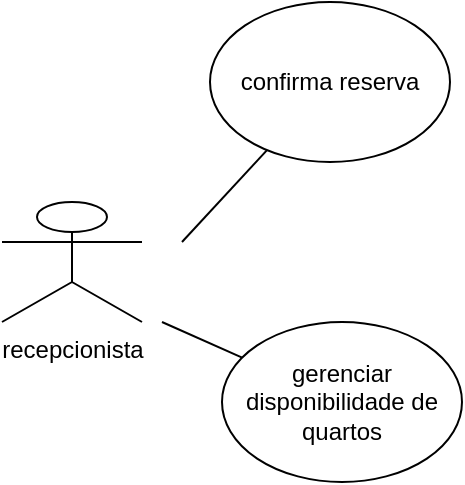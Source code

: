 <mxfile version="26.1.0" pages="7">
  <diagram name="Página-1" id="zCuswcaeGJQmjMraJhk2">
    <mxGraphModel dx="1434" dy="772" grid="1" gridSize="10" guides="1" tooltips="1" connect="1" arrows="1" fold="1" page="1" pageScale="1" pageWidth="827" pageHeight="1169" math="0" shadow="0">
      <root>
        <mxCell id="0" />
        <mxCell id="1" parent="0" />
        <mxCell id="DjO_n_5iFx8f9AAbJc-3-18" value="recepcionista" style="shape=umlActor;verticalLabelPosition=bottom;verticalAlign=top;html=1;outlineConnect=0;" parent="1" vertex="1">
          <mxGeometry x="190" y="210" width="70" height="60" as="geometry" />
        </mxCell>
        <mxCell id="DjO_n_5iFx8f9AAbJc-3-21" value="" style="endArrow=none;html=1;rounded=0;" parent="1" target="DjO_n_5iFx8f9AAbJc-3-22" edge="1">
          <mxGeometry width="50" height="50" relative="1" as="geometry">
            <mxPoint x="280" y="230" as="sourcePoint" />
            <mxPoint x="340" y="160" as="targetPoint" />
          </mxGeometry>
        </mxCell>
        <mxCell id="DjO_n_5iFx8f9AAbJc-3-22" value="confirma reserva" style="ellipse;whiteSpace=wrap;html=1;" parent="1" vertex="1">
          <mxGeometry x="294" y="110" width="120" height="80" as="geometry" />
        </mxCell>
        <mxCell id="DjO_n_5iFx8f9AAbJc-3-24" value="" style="endArrow=none;html=1;rounded=0;" parent="1" target="DjO_n_5iFx8f9AAbJc-3-25" edge="1">
          <mxGeometry width="50" height="50" relative="1" as="geometry">
            <mxPoint x="270" y="270" as="sourcePoint" />
            <mxPoint x="340" y="290" as="targetPoint" />
          </mxGeometry>
        </mxCell>
        <mxCell id="DjO_n_5iFx8f9AAbJc-3-25" value="gerenciar disponibilidade de quartos" style="ellipse;whiteSpace=wrap;html=1;" parent="1" vertex="1">
          <mxGeometry x="300" y="270" width="120" height="80" as="geometry" />
        </mxCell>
      </root>
    </mxGraphModel>
  </diagram>
  <diagram id="Ge2m0im9wP8cIlqUEZHl" name="Página-2">
    <mxGraphModel dx="1055" dy="772" grid="1" gridSize="10" guides="1" tooltips="1" connect="1" arrows="1" fold="1" page="1" pageScale="1" pageWidth="827" pageHeight="1169" math="0" shadow="0">
      <root>
        <mxCell id="0" />
        <mxCell id="1" parent="0" />
        <mxCell id="xvXG7NXDaECGWljPArB2-1" value="cliente" style="shape=umlActor;verticalLabelPosition=bottom;verticalAlign=top;html=1;outlineConnect=0;" vertex="1" parent="1">
          <mxGeometry x="150" y="230" width="50" height="90" as="geometry" />
        </mxCell>
        <mxCell id="xvXG7NXDaECGWljPArB2-5" value="" style="endArrow=none;html=1;rounded=0;" edge="1" parent="1" source="xvXG7NXDaECGWljPArB2-1" target="xvXG7NXDaECGWljPArB2-6">
          <mxGeometry width="50" height="50" relative="1" as="geometry">
            <mxPoint x="250" y="270" as="sourcePoint" />
            <mxPoint x="380" y="200" as="targetPoint" />
            <Array as="points">
              <mxPoint x="350" y="200" />
              <mxPoint x="370" y="200" />
            </Array>
          </mxGeometry>
        </mxCell>
        <mxCell id="xvXG7NXDaECGWljPArB2-6" value="cancelar reserva" style="ellipse;whiteSpace=wrap;html=1;" vertex="1" parent="1">
          <mxGeometry x="340" y="170" width="120" height="80" as="geometry" />
        </mxCell>
        <mxCell id="xvXG7NXDaECGWljPArB2-7" value="" style="endArrow=none;html=1;rounded=0;" edge="1" parent="1" target="xvXG7NXDaECGWljPArB2-8">
          <mxGeometry width="50" height="50" relative="1" as="geometry">
            <mxPoint x="210" y="310" as="sourcePoint" />
            <mxPoint x="340" y="330" as="targetPoint" />
          </mxGeometry>
        </mxCell>
        <mxCell id="xvXG7NXDaECGWljPArB2-8" value="fazer reserva" style="ellipse;whiteSpace=wrap;html=1;" vertex="1" parent="1">
          <mxGeometry x="340" y="310" width="120" height="80" as="geometry" />
        </mxCell>
      </root>
    </mxGraphModel>
  </diagram>
  <diagram id="KKnsp8sjkk53pYSRfaIY" name="Página-3">
    <mxGraphModel dx="1055" dy="772" grid="1" gridSize="10" guides="1" tooltips="1" connect="1" arrows="1" fold="1" page="1" pageScale="1" pageWidth="827" pageHeight="1169" math="0" shadow="0">
      <root>
        <mxCell id="0" />
        <mxCell id="1" parent="0" />
        <mxCell id="1uLgwUFtVePHb0bL4Pvj-1" value="cliente" style="shape=umlActor;verticalLabelPosition=bottom;verticalAlign=top;html=1;outlineConnect=0;" vertex="1" parent="1">
          <mxGeometry x="120" y="220" width="40" height="80" as="geometry" />
        </mxCell>
        <mxCell id="1uLgwUFtVePHb0bL4Pvj-2" value="" style="endArrow=none;html=1;rounded=0;" edge="1" parent="1" target="1uLgwUFtVePHb0bL4Pvj-3">
          <mxGeometry width="50" height="50" relative="1" as="geometry">
            <mxPoint x="170" y="240" as="sourcePoint" />
            <mxPoint x="220" y="190" as="targetPoint" />
          </mxGeometry>
        </mxCell>
        <mxCell id="1uLgwUFtVePHb0bL4Pvj-3" value="navegar pelo catálogo" style="ellipse;whiteSpace=wrap;html=1;" vertex="1" parent="1">
          <mxGeometry x="200" y="80" width="120" height="80" as="geometry" />
        </mxCell>
        <mxCell id="1uLgwUFtVePHb0bL4Pvj-4" value="" style="endArrow=none;html=1;rounded=0;" edge="1" parent="1">
          <mxGeometry width="50" height="50" relative="1" as="geometry">
            <mxPoint x="170" y="270" as="sourcePoint" />
            <mxPoint x="220" y="220" as="targetPoint" />
            <Array as="points">
              <mxPoint x="200" y="240" />
            </Array>
          </mxGeometry>
        </mxCell>
        <mxCell id="1uLgwUFtVePHb0bL4Pvj-10" style="edgeStyle=orthogonalEdgeStyle;rounded=0;orthogonalLoop=1;jettySize=auto;html=1;exitX=0.5;exitY=0;exitDx=0;exitDy=0;" edge="1" parent="1" source="1uLgwUFtVePHb0bL4Pvj-5">
          <mxGeometry relative="1" as="geometry">
            <mxPoint x="280" y="180" as="targetPoint" />
            <Array as="points">
              <mxPoint x="280" y="200" />
              <mxPoint x="280" y="200" />
            </Array>
          </mxGeometry>
        </mxCell>
        <mxCell id="1uLgwUFtVePHb0bL4Pvj-5" value="colocar item no carrinho" style="ellipse;whiteSpace=wrap;html=1;" vertex="1" parent="1">
          <mxGeometry x="220" y="180" width="120" height="70" as="geometry" />
        </mxCell>
        <mxCell id="1uLgwUFtVePHb0bL4Pvj-6" value="" style="endArrow=none;html=1;rounded=0;" edge="1" parent="1">
          <mxGeometry width="50" height="50" relative="1" as="geometry">
            <mxPoint x="170" y="320" as="sourcePoint" />
            <mxPoint x="270" y="370" as="targetPoint" />
          </mxGeometry>
        </mxCell>
        <mxCell id="1uLgwUFtVePHb0bL4Pvj-7" value="finalizar compra" style="ellipse;whiteSpace=wrap;html=1;" vertex="1" parent="1">
          <mxGeometry x="260" y="340" width="120" height="80" as="geometry" />
        </mxCell>
        <mxCell id="1uLgwUFtVePHb0bL4Pvj-8" value="" style="endArrow=none;dashed=1;html=1;dashPattern=1 3;strokeWidth=2;rounded=0;" edge="1" parent="1">
          <mxGeometry width="50" height="50" relative="1" as="geometry">
            <mxPoint x="500" y="370" as="sourcePoint" />
            <mxPoint x="530" y="370" as="targetPoint" />
            <Array as="points">
              <mxPoint x="380" y="370" />
            </Array>
          </mxGeometry>
        </mxCell>
        <mxCell id="1uLgwUFtVePHb0bL4Pvj-9" value="faturar compra" style="ellipse;whiteSpace=wrap;html=1;" vertex="1" parent="1">
          <mxGeometry x="510" y="340" width="120" height="70" as="geometry" />
        </mxCell>
        <mxCell id="1uLgwUFtVePHb0bL4Pvj-13" value="sistema" style="shape=umlActor;verticalLabelPosition=bottom;verticalAlign=top;html=1;outlineConnect=0;" vertex="1" parent="1">
          <mxGeometry x="770" y="220" width="30" height="60" as="geometry" />
        </mxCell>
        <mxCell id="1uLgwUFtVePHb0bL4Pvj-16" value="" style="endArrow=none;dashed=1;html=1;rounded=0;" edge="1" parent="1">
          <mxGeometry width="50" height="50" relative="1" as="geometry">
            <mxPoint x="290" y="350" as="sourcePoint" />
            <mxPoint x="290" y="310" as="targetPoint" />
          </mxGeometry>
        </mxCell>
        <mxCell id="1uLgwUFtVePHb0bL4Pvj-17" value="informa endereço" style="ellipse;whiteSpace=wrap;html=1;" vertex="1" parent="1">
          <mxGeometry x="230" y="270" width="120" height="60" as="geometry" />
        </mxCell>
        <mxCell id="1uLgwUFtVePHb0bL4Pvj-19" value="" style="endArrow=none;dashed=1;html=1;dashPattern=1 3;strokeWidth=2;rounded=0;" edge="1" parent="1">
          <mxGeometry width="50" height="50" relative="1" as="geometry">
            <mxPoint x="360" y="330" as="sourcePoint" />
            <mxPoint x="410" y="280" as="targetPoint" />
          </mxGeometry>
        </mxCell>
        <mxCell id="1uLgwUFtVePHb0bL4Pvj-20" value="preencher dados do cartao de credito" style="ellipse;whiteSpace=wrap;html=1;" vertex="1" parent="1">
          <mxGeometry x="361" y="250" width="106" height="50" as="geometry" />
        </mxCell>
        <mxCell id="1uLgwUFtVePHb0bL4Pvj-22" value="" style="endArrow=none;dashed=1;html=1;dashPattern=1 3;strokeWidth=2;rounded=0;" edge="1" parent="1">
          <mxGeometry width="50" height="50" relative="1" as="geometry">
            <mxPoint x="460" y="270" as="sourcePoint" />
            <mxPoint x="530" y="230" as="targetPoint" />
            <Array as="points">
              <mxPoint x="500" y="230" />
            </Array>
          </mxGeometry>
        </mxCell>
        <mxCell id="1uLgwUFtVePHb0bL4Pvj-23" value="verificar ados de cartão de crédito" style="ellipse;whiteSpace=wrap;html=1;" vertex="1" parent="1">
          <mxGeometry x="500" y="190" width="120" height="70" as="geometry" />
        </mxCell>
        <mxCell id="1uLgwUFtVePHb0bL4Pvj-24" value="" style="endArrow=none;html=1;rounded=0;entryX=0;entryY=1;entryDx=0;entryDy=0;entryPerimeter=0;" edge="1" parent="1" target="1uLgwUFtVePHb0bL4Pvj-13">
          <mxGeometry width="50" height="50" relative="1" as="geometry">
            <mxPoint x="640" y="370" as="sourcePoint" />
            <mxPoint x="690" y="320" as="targetPoint" />
          </mxGeometry>
        </mxCell>
        <mxCell id="1uLgwUFtVePHb0bL4Pvj-25" value="" style="endArrow=none;html=1;rounded=0;" edge="1" parent="1">
          <mxGeometry width="50" height="50" relative="1" as="geometry">
            <mxPoint x="690" y="440" as="sourcePoint" />
            <mxPoint x="800" y="320" as="targetPoint" />
            <Array as="points">
              <mxPoint x="730" y="400" />
            </Array>
          </mxGeometry>
        </mxCell>
        <mxCell id="1uLgwUFtVePHb0bL4Pvj-26" value="enviar e-mail" style="ellipse;whiteSpace=wrap;html=1;" vertex="1" parent="1">
          <mxGeometry x="580" y="420" width="120" height="80" as="geometry" />
        </mxCell>
        <mxCell id="1uLgwUFtVePHb0bL4Pvj-27" value="" style="endArrow=none;html=1;rounded=0;" edge="1" parent="1">
          <mxGeometry width="50" height="50" relative="1" as="geometry">
            <mxPoint x="615" y="240" as="sourcePoint" />
            <mxPoint x="760" y="270" as="targetPoint" />
          </mxGeometry>
        </mxCell>
      </root>
    </mxGraphModel>
  </diagram>
  <diagram id="utjubQz5dOFMOAZuYEvV" name="Página-4">
    <mxGraphModel dx="945" dy="1845" grid="1" gridSize="10" guides="1" tooltips="1" connect="1" arrows="1" fold="1" page="1" pageScale="1" pageWidth="827" pageHeight="1169" math="0" shadow="0">
      <root>
        <mxCell id="0" />
        <mxCell id="1" parent="0" />
        <mxCell id="B6VJBqqzBfHEsrgBE4s1-1" value="recepcionista" style="shape=umlActor;verticalLabelPosition=bottom;verticalAlign=top;html=1;outlineConnect=0;" parent="1" vertex="1">
          <mxGeometry x="80" y="95" width="50" height="90" as="geometry" />
        </mxCell>
        <mxCell id="9_uFgT-DAebTzDmZzJD_-1" value="funcionário do estoque" style="shape=umlActor;verticalLabelPosition=bottom;verticalAlign=top;html=1;outlineConnect=0;" parent="1" vertex="1">
          <mxGeometry x="70" y="330" width="30" height="60" as="geometry" />
        </mxCell>
        <mxCell id="9_uFgT-DAebTzDmZzJD_-5" value="cliente" style="shape=umlActor;verticalLabelPosition=bottom;verticalAlign=top;html=1;outlineConnect=0;direction=east;" parent="1" vertex="1">
          <mxGeometry x="740" y="205" width="30" height="60" as="geometry" />
        </mxCell>
        <mxCell id="9_uFgT-DAebTzDmZzJD_-9" value="gerenciar hospedagem" style="ellipse;whiteSpace=wrap;html=1;" parent="1" vertex="1">
          <mxGeometry x="330" y="70" width="120" height="80" as="geometry" />
        </mxCell>
        <mxCell id="9_uFgT-DAebTzDmZzJD_-10" value="gerenciamento associados" style="ellipse;whiteSpace=wrap;html=1;" parent="1" vertex="1">
          <mxGeometry x="320" y="195" width="120" height="80" as="geometry" />
        </mxCell>
        <mxCell id="9_uFgT-DAebTzDmZzJD_-11" value="gerenciamento cliente" style="ellipse;whiteSpace=wrap;html=1;" parent="1" vertex="1">
          <mxGeometry x="320" y="290" width="120" height="80" as="geometry" />
        </mxCell>
        <mxCell id="9_uFgT-DAebTzDmZzJD_-12" value="disponibilidade de quartos" style="ellipse;whiteSpace=wrap;html=1;" parent="1" vertex="1">
          <mxGeometry x="320" y="380" width="120" height="80" as="geometry" />
        </mxCell>
        <mxCell id="9_uFgT-DAebTzDmZzJD_-13" value="gerenciamento estoque" style="ellipse;whiteSpace=wrap;html=1;" parent="1" vertex="1">
          <mxGeometry x="320" y="480" width="120" height="80" as="geometry" />
        </mxCell>
        <mxCell id="9_uFgT-DAebTzDmZzJD_-14" value="gerenciamento promoções" style="ellipse;whiteSpace=wrap;html=1;" parent="1" vertex="1">
          <mxGeometry x="330" y="584.5" width="120" height="80" as="geometry" />
        </mxCell>
        <mxCell id="9_uFgT-DAebTzDmZzJD_-15" value="" style="endArrow=none;html=1;rounded=0;exitX=0.058;exitY=0.65;exitDx=0;exitDy=0;exitPerimeter=0;" parent="1" source="9_uFgT-DAebTzDmZzJD_-10" target="9_uFgT-DAebTzDmZzJD_-9" edge="1">
          <mxGeometry width="50" height="50" relative="1" as="geometry">
            <mxPoint x="100" y="170" as="sourcePoint" />
            <mxPoint x="150" y="120" as="targetPoint" />
            <Array as="points">
              <mxPoint x="120" y="150" />
            </Array>
          </mxGeometry>
        </mxCell>
        <mxCell id="9_uFgT-DAebTzDmZzJD_-16" value="" style="endArrow=none;html=1;rounded=0;entryX=0.025;entryY=0.388;entryDx=0;entryDy=0;entryPerimeter=0;" parent="1" target="9_uFgT-DAebTzDmZzJD_-11" edge="1">
          <mxGeometry width="50" height="50" relative="1" as="geometry">
            <mxPoint x="120" y="150" as="sourcePoint" />
            <mxPoint x="140" y="180" as="targetPoint" />
            <Array as="points">
              <mxPoint x="210" y="230" />
            </Array>
          </mxGeometry>
        </mxCell>
        <mxCell id="9_uFgT-DAebTzDmZzJD_-18" value="" style="endArrow=none;html=1;rounded=0;entryX=0;entryY=0.5;entryDx=0;entryDy=0;" parent="1" target="9_uFgT-DAebTzDmZzJD_-11" edge="1">
          <mxGeometry width="50" height="50" relative="1" as="geometry">
            <mxPoint x="130" y="210" as="sourcePoint" />
            <mxPoint x="160" y="185" as="targetPoint" />
            <Array as="points">
              <mxPoint x="330" y="400" />
            </Array>
          </mxGeometry>
        </mxCell>
        <mxCell id="9_uFgT-DAebTzDmZzJD_-19" style="edgeStyle=orthogonalEdgeStyle;rounded=0;orthogonalLoop=1;jettySize=auto;html=1;exitX=0.5;exitY=0.5;exitDx=0;exitDy=0;exitPerimeter=0;entryX=0.633;entryY=0.383;entryDx=0;entryDy=0;entryPerimeter=0;" parent="1" source="9_uFgT-DAebTzDmZzJD_-1" target="9_uFgT-DAebTzDmZzJD_-1" edge="1">
          <mxGeometry relative="1" as="geometry" />
        </mxCell>
        <mxCell id="9_uFgT-DAebTzDmZzJD_-20" value="" style="endArrow=none;html=1;rounded=0;entryX=0;entryY=0.5;entryDx=0;entryDy=0;" parent="1" target="9_uFgT-DAebTzDmZzJD_-12" edge="1">
          <mxGeometry width="50" height="50" relative="1" as="geometry">
            <mxPoint x="150" y="400" as="sourcePoint" />
            <mxPoint x="200" y="350" as="targetPoint" />
            <Array as="points">
              <mxPoint x="320" y="520" />
            </Array>
          </mxGeometry>
        </mxCell>
        <mxCell id="9_uFgT-DAebTzDmZzJD_-21" value="marketin" style="shape=umlActor;verticalLabelPosition=bottom;verticalAlign=top;html=1;outlineConnect=0;" parent="1" vertex="1">
          <mxGeometry x="70" y="470" width="30" height="60" as="geometry" />
        </mxCell>
        <mxCell id="9_uFgT-DAebTzDmZzJD_-22" value="" style="endArrow=none;html=1;rounded=0;entryX=0;entryY=0.5;entryDx=0;entryDy=0;" parent="1" target="9_uFgT-DAebTzDmZzJD_-14" edge="1">
          <mxGeometry width="50" height="50" relative="1" as="geometry">
            <mxPoint x="100" y="530" as="sourcePoint" />
            <mxPoint x="150" y="480" as="targetPoint" />
          </mxGeometry>
        </mxCell>
        <mxCell id="9_uFgT-DAebTzDmZzJD_-23" value="" style="endArrow=none;html=1;rounded=0;exitX=1;exitY=0.5;exitDx=0;exitDy=0;" parent="1" source="9_uFgT-DAebTzDmZzJD_-9" edge="1">
          <mxGeometry width="50" height="50" relative="1" as="geometry">
            <mxPoint x="700" y="300" as="sourcePoint" />
            <mxPoint x="750" y="250" as="targetPoint" />
          </mxGeometry>
        </mxCell>
        <mxCell id="9_uFgT-DAebTzDmZzJD_-27" value="" style="endArrow=none;html=1;rounded=0;exitX=1;exitY=0.5;exitDx=0;exitDy=0;" parent="1" source="9_uFgT-DAebTzDmZzJD_-12" edge="1">
          <mxGeometry width="50" height="50" relative="1" as="geometry">
            <mxPoint x="690" y="310" as="sourcePoint" />
            <mxPoint x="740" y="260" as="targetPoint" />
          </mxGeometry>
        </mxCell>
        <mxCell id="9_uFgT-DAebTzDmZzJD_-30" value="funcionário da limpeza" style="shape=umlActor;verticalLabelPosition=bottom;verticalAlign=top;html=1;outlineConnect=0;" parent="1" vertex="1">
          <mxGeometry x="710" y="40" width="30" height="60" as="geometry" />
        </mxCell>
        <mxCell id="9_uFgT-DAebTzDmZzJD_-31" value="" style="endArrow=none;html=1;rounded=0;" parent="1" source="9_uFgT-DAebTzDmZzJD_-9" edge="1">
          <mxGeometry width="50" height="50" relative="1" as="geometry">
            <mxPoint x="670" y="145" as="sourcePoint" />
            <mxPoint x="720" y="95" as="targetPoint" />
          </mxGeometry>
        </mxCell>
        <mxCell id="9_uFgT-DAebTzDmZzJD_-32" value="cadastro" style="ellipse;whiteSpace=wrap;html=1;" parent="1" vertex="1">
          <mxGeometry x="330" y="664.5" width="120" height="80" as="geometry" />
        </mxCell>
        <mxCell id="9_uFgT-DAebTzDmZzJD_-33" value="" style="endArrow=none;html=1;rounded=0;exitX=1;exitY=0.5;exitDx=0;exitDy=0;" parent="1" source="9_uFgT-DAebTzDmZzJD_-32" edge="1">
          <mxGeometry width="50" height="50" relative="1" as="geometry">
            <mxPoint x="700" y="310" as="sourcePoint" />
            <mxPoint x="750" y="260" as="targetPoint" />
          </mxGeometry>
        </mxCell>
      </root>
    </mxGraphModel>
  </diagram>
  <diagram id="EvW1bsnW2k65eGM7Q1Nw" name="Página-5">
    <mxGraphModel dx="1434" dy="772" grid="1" gridSize="10" guides="1" tooltips="1" connect="1" arrows="1" fold="1" page="1" pageScale="1" pageWidth="827" pageHeight="1169" math="0" shadow="0">
      <root>
        <mxCell id="0" />
        <mxCell id="1" parent="0" />
        <mxCell id="WLpDOh0-8YlNOmeCr5dw-1" value="estudante&amp;nbsp;" style="shape=umlActor;verticalLabelPosition=bottom;verticalAlign=top;html=1;outlineConnect=0;" parent="1" vertex="1">
          <mxGeometry x="70" y="120" width="30" height="60" as="geometry" />
        </mxCell>
        <mxCell id="WLpDOh0-8YlNOmeCr5dw-2" value="logar. no quiz&amp;nbsp;" style="ellipse;whiteSpace=wrap;html=1;" parent="1" vertex="1">
          <mxGeometry x="170" y="102.5" width="120" height="70" as="geometry" />
        </mxCell>
        <mxCell id="WLpDOh0-8YlNOmeCr5dw-3" value="criar&amp;nbsp; login" style="ellipse;whiteSpace=wrap;html=1;" parent="1" vertex="1">
          <mxGeometry x="170" y="10" width="120" height="50" as="geometry" />
        </mxCell>
        <mxCell id="WLpDOh0-8YlNOmeCr5dw-5" value="fazer senha" style="ellipse;whiteSpace=wrap;html=1;" parent="1" vertex="1">
          <mxGeometry x="330" y="42.5" width="120" height="45" as="geometry" />
        </mxCell>
        <mxCell id="WLpDOh0-8YlNOmeCr5dw-6" value="visualiza o quiz e suas regras" style="ellipse;whiteSpace=wrap;html=1;" parent="1" vertex="1">
          <mxGeometry x="410" y="100" width="120" height="70" as="geometry" />
        </mxCell>
        <mxCell id="WLpDOh0-8YlNOmeCr5dw-7" value="sistema" style="shape=umlActor;verticalLabelPosition=bottom;verticalAlign=top;html=1;outlineConnect=0;" parent="1" vertex="1">
          <mxGeometry x="70" y="330" width="30" height="60" as="geometry" />
        </mxCell>
        <mxCell id="P0T01yl8f2WsJSJKRSHd-2" value="responde o quiz&amp;nbsp;" style="ellipse;whiteSpace=wrap;html=1;" parent="1" vertex="1">
          <mxGeometry x="610" y="105" width="120" height="65" as="geometry" />
        </mxCell>
        <mxCell id="P0T01yl8f2WsJSJKRSHd-3" value="recuperação de senha e cadastro" style="ellipse;whiteSpace=wrap;html=1;" parent="1" vertex="1">
          <mxGeometry x="500" y="20" width="120" height="50" as="geometry" />
        </mxCell>
        <mxCell id="P0T01yl8f2WsJSJKRSHd-4" value="" style="endArrow=classic;html=1;rounded=0;entryX=0.025;entryY=0.664;entryDx=0;entryDy=0;entryPerimeter=0;" parent="1" target="WLpDOh0-8YlNOmeCr5dw-2" edge="1">
          <mxGeometry width="50" height="50" relative="1" as="geometry">
            <mxPoint x="100" y="180" as="sourcePoint" />
            <mxPoint x="150" y="130" as="targetPoint" />
          </mxGeometry>
        </mxCell>
        <mxCell id="P0T01yl8f2WsJSJKRSHd-5" value="" style="endArrow=classic;html=1;rounded=0;exitX=1;exitY=0.5;exitDx=0;exitDy=0;" parent="1" source="WLpDOh0-8YlNOmeCr5dw-2" edge="1">
          <mxGeometry width="50" height="50" relative="1" as="geometry">
            <mxPoint x="310" y="139.5" as="sourcePoint" />
            <mxPoint x="410" y="140" as="targetPoint" />
            <Array as="points">
              <mxPoint x="400" y="140" />
              <mxPoint x="380" y="140" />
              <mxPoint x="390" y="138" />
            </Array>
          </mxGeometry>
        </mxCell>
        <mxCell id="P0T01yl8f2WsJSJKRSHd-7" value="" style="endArrow=classic;html=1;rounded=0;entryX=0;entryY=0.5;entryDx=0;entryDy=0;" parent="1" target="P0T01yl8f2WsJSJKRSHd-2" edge="1">
          <mxGeometry width="50" height="50" relative="1" as="geometry">
            <mxPoint x="530" y="137.5" as="sourcePoint" />
            <mxPoint x="580" y="87.5" as="targetPoint" />
            <Array as="points" />
          </mxGeometry>
        </mxCell>
        <mxCell id="P0T01yl8f2WsJSJKRSHd-9" value="" style="endArrow=none;dashed=1;html=1;dashPattern=1 3;strokeWidth=2;rounded=0;entryX=0.058;entryY=0.856;entryDx=0;entryDy=0;entryPerimeter=0;" parent="1" target="WLpDOh0-8YlNOmeCr5dw-5" edge="1">
          <mxGeometry width="50" height="50" relative="1" as="geometry">
            <mxPoint x="210" y="105" as="sourcePoint" />
            <mxPoint x="260" y="55" as="targetPoint" />
          </mxGeometry>
        </mxCell>
        <mxCell id="P0T01yl8f2WsJSJKRSHd-10" value="" style="endArrow=none;dashed=1;html=1;dashPattern=1 3;strokeWidth=2;rounded=0;entryX=0.5;entryY=1;entryDx=0;entryDy=0;" parent="1" target="WLpDOh0-8YlNOmeCr5dw-3" edge="1">
          <mxGeometry width="50" height="50" relative="1" as="geometry">
            <mxPoint x="205" y="105" as="sourcePoint" />
            <mxPoint x="255" y="55" as="targetPoint" />
          </mxGeometry>
        </mxCell>
        <mxCell id="P0T01yl8f2WsJSJKRSHd-11" value="" style="endArrow=none;dashed=1;html=1;dashPattern=1 3;strokeWidth=2;rounded=0;entryX=0;entryY=0.5;entryDx=0;entryDy=0;" parent="1" target="P0T01yl8f2WsJSJKRSHd-3" edge="1">
          <mxGeometry width="50" height="50" relative="1" as="geometry">
            <mxPoint x="450" y="70" as="sourcePoint" />
            <mxPoint x="500" y="20" as="targetPoint" />
          </mxGeometry>
        </mxCell>
        <mxCell id="P0T01yl8f2WsJSJKRSHd-12" value="faz o cadastro" style="ellipse;whiteSpace=wrap;html=1;" parent="1" vertex="1">
          <mxGeometry x="150" y="310" width="120" height="80" as="geometry" />
        </mxCell>
        <mxCell id="P0T01yl8f2WsJSJKRSHd-13" value="sequencia de pontos do usuário" style="ellipse;whiteSpace=wrap;html=1;" parent="1" vertex="1">
          <mxGeometry x="400" y="320" width="120" height="80" as="geometry" />
        </mxCell>
        <mxCell id="P0T01yl8f2WsJSJKRSHd-14" value="mostrar o nivel de difiuculdade&amp;nbsp;" style="ellipse;whiteSpace=wrap;html=1;" parent="1" vertex="1">
          <mxGeometry x="630" y="320" width="120" height="80" as="geometry" />
        </mxCell>
        <mxCell id="P0T01yl8f2WsJSJKRSHd-22" value="" style="endArrow=classic;html=1;rounded=0;" parent="1" target="P0T01yl8f2WsJSJKRSHd-13" edge="1">
          <mxGeometry width="50" height="50" relative="1" as="geometry">
            <mxPoint x="270" y="360" as="sourcePoint" />
            <mxPoint x="320" y="310" as="targetPoint" />
          </mxGeometry>
        </mxCell>
        <mxCell id="P0T01yl8f2WsJSJKRSHd-23" value="" style="endArrow=classic;html=1;rounded=0;entryX=0;entryY=0.5;entryDx=0;entryDy=0;" parent="1" target="P0T01yl8f2WsJSJKRSHd-14" edge="1">
          <mxGeometry width="50" height="50" relative="1" as="geometry">
            <mxPoint x="530" y="360" as="sourcePoint" />
            <mxPoint x="580" y="310" as="targetPoint" />
          </mxGeometry>
        </mxCell>
        <mxCell id="P0T01yl8f2WsJSJKRSHd-32" value="regras do jogo" style="ellipse;whiteSpace=wrap;html=1;" parent="1" vertex="1">
          <mxGeometry x="640" y="460" width="120" height="80" as="geometry" />
        </mxCell>
        <mxCell id="P0T01yl8f2WsJSJKRSHd-33" value="segurança do usuario" style="ellipse;whiteSpace=wrap;html=1;" parent="1" vertex="1">
          <mxGeometry x="414" y="460" width="120" height="80" as="geometry" />
        </mxCell>
        <mxCell id="P0T01yl8f2WsJSJKRSHd-34" value="segurança dos dados" style="ellipse;whiteSpace=wrap;html=1;" parent="1" vertex="1">
          <mxGeometry x="230" y="460" width="120" height="80" as="geometry" />
        </mxCell>
        <mxCell id="P0T01yl8f2WsJSJKRSHd-35" value="finalização do quiz e seu desempenho" style="ellipse;whiteSpace=wrap;html=1;" parent="1" vertex="1">
          <mxGeometry x="70" y="530" width="120" height="80" as="geometry" />
        </mxCell>
        <mxCell id="P0T01yl8f2WsJSJKRSHd-37" value="" style="endArrow=none;dashed=1;html=1;dashPattern=1 3;strokeWidth=2;rounded=0;" parent="1" source="P0T01yl8f2WsJSJKRSHd-32" edge="1">
          <mxGeometry width="50" height="50" relative="1" as="geometry">
            <mxPoint x="702.5" y="450" as="sourcePoint" />
            <mxPoint x="697.5" y="400" as="targetPoint" />
          </mxGeometry>
        </mxCell>
        <mxCell id="P0T01yl8f2WsJSJKRSHd-38" value="" style="endArrow=none;dashed=1;html=1;dashPattern=1 3;strokeWidth=2;rounded=0;entryX=0.083;entryY=0.625;entryDx=0;entryDy=0;entryPerimeter=0;" parent="1" target="P0T01yl8f2WsJSJKRSHd-32" edge="1">
          <mxGeometry width="50" height="50" relative="1" as="geometry">
            <mxPoint x="530" y="510" as="sourcePoint" />
            <mxPoint x="580" y="460" as="targetPoint" />
          </mxGeometry>
        </mxCell>
        <mxCell id="P0T01yl8f2WsJSJKRSHd-39" value="" style="endArrow=none;dashed=1;html=1;dashPattern=1 3;strokeWidth=2;rounded=0;" parent="1" target="P0T01yl8f2WsJSJKRSHd-33" edge="1">
          <mxGeometry width="50" height="50" relative="1" as="geometry">
            <mxPoint x="350" y="500" as="sourcePoint" />
            <mxPoint x="400" y="450" as="targetPoint" />
          </mxGeometry>
        </mxCell>
        <mxCell id="P0T01yl8f2WsJSJKRSHd-40" value="" style="endArrow=none;dashed=1;html=1;dashPattern=1 3;strokeWidth=2;rounded=0;" parent="1" edge="1">
          <mxGeometry width="50" height="50" relative="1" as="geometry">
            <mxPoint x="185" y="550" as="sourcePoint" />
            <mxPoint x="235" y="500" as="targetPoint" />
          </mxGeometry>
        </mxCell>
        <mxCell id="P0T01yl8f2WsJSJKRSHd-41" value="nivel da&amp;nbsp; dificuldade" style="ellipse;whiteSpace=wrap;html=1;" parent="1" vertex="1">
          <mxGeometry x="600" y="200" width="120" height="60" as="geometry" />
        </mxCell>
        <mxCell id="P0T01yl8f2WsJSJKRSHd-42" value="responder as perguntas" style="ellipse;whiteSpace=wrap;html=1;" parent="1" vertex="1">
          <mxGeometry x="390" y="200" width="120" height="60" as="geometry" />
        </mxCell>
        <mxCell id="P0T01yl8f2WsJSJKRSHd-43" value="pontuação final e desempenho" style="ellipse;whiteSpace=wrap;html=1;" parent="1" vertex="1">
          <mxGeometry x="210" y="200" width="120" height="60" as="geometry" />
        </mxCell>
        <mxCell id="P0T01yl8f2WsJSJKRSHd-44" value="" style="endArrow=none;dashed=1;html=1;dashPattern=1 3;strokeWidth=2;rounded=0;" parent="1" target="P0T01yl8f2WsJSJKRSHd-41" edge="1">
          <mxGeometry width="50" height="50" relative="1" as="geometry">
            <mxPoint x="500" y="230" as="sourcePoint" />
            <mxPoint x="540" y="180" as="targetPoint" />
            <Array as="points">
              <mxPoint x="550" y="230" />
            </Array>
          </mxGeometry>
        </mxCell>
        <mxCell id="P0T01yl8f2WsJSJKRSHd-45" value="" style="endArrow=none;dashed=1;html=1;dashPattern=1 3;strokeWidth=2;rounded=0;" parent="1" edge="1">
          <mxGeometry width="50" height="50" relative="1" as="geometry">
            <mxPoint x="650" y="210" as="sourcePoint" />
            <mxPoint x="700" y="160" as="targetPoint" />
          </mxGeometry>
        </mxCell>
        <mxCell id="P0T01yl8f2WsJSJKRSHd-47" value="" style="endArrow=none;dashed=1;html=1;dashPattern=1 3;strokeWidth=2;rounded=0;entryX=0;entryY=0.5;entryDx=0;entryDy=0;" parent="1" target="P0T01yl8f2WsJSJKRSHd-42" edge="1">
          <mxGeometry width="50" height="50" relative="1" as="geometry">
            <mxPoint x="340" y="240" as="sourcePoint" />
            <mxPoint x="390" y="190" as="targetPoint" />
            <Array as="points">
              <mxPoint x="330" y="230" />
            </Array>
          </mxGeometry>
        </mxCell>
      </root>
    </mxGraphModel>
  </diagram>
  <diagram id="qU6CV81Qrax8vCwsp8mn" name="Página-6">
    <mxGraphModel dx="1434" dy="1941" grid="1" gridSize="10" guides="1" tooltips="1" connect="1" arrows="1" fold="1" page="1" pageScale="1" pageWidth="827" pageHeight="1169" math="0" shadow="0">
      <root>
        <mxCell id="0" />
        <mxCell id="1" parent="0" />
        <mxCell id="pqffCtY0s8yHXaV5daZs-1" value="usuario" style="shape=umlActor;verticalLabelPosition=bottom;verticalAlign=top;html=1;outlineConnect=0;" parent="1" vertex="1">
          <mxGeometry x="30" y="240" width="40" height="80" as="geometry" />
        </mxCell>
        <mxCell id="pqffCtY0s8yHXaV5daZs-3" value="criar cadastro" style="ellipse;whiteSpace=wrap;html=1;" parent="1" vertex="1">
          <mxGeometry x="150" y="80" width="120" height="80" as="geometry" />
        </mxCell>
        <mxCell id="pqffCtY0s8yHXaV5daZs-4" value="fazer as tarerfas" style="ellipse;whiteSpace=wrap;html=1;" parent="1" vertex="1">
          <mxGeometry x="150" y="180" width="120" height="80" as="geometry" />
        </mxCell>
        <mxCell id="pqffCtY0s8yHXaV5daZs-8" value="" style="endArrow=none;html=1;rounded=0;entryX=0.017;entryY=0.663;entryDx=0;entryDy=0;entryPerimeter=0;" parent="1" target="pqffCtY0s8yHXaV5daZs-3" edge="1">
          <mxGeometry width="50" height="50" relative="1" as="geometry">
            <mxPoint x="70" y="320" as="sourcePoint" />
            <mxPoint x="120" y="270" as="targetPoint" />
            <Array as="points">
              <mxPoint x="90" y="300" />
              <mxPoint x="120" y="230" />
            </Array>
          </mxGeometry>
        </mxCell>
        <mxCell id="pqffCtY0s8yHXaV5daZs-10" value="" style="endArrow=none;html=1;rounded=0;entryX=0.05;entryY=0.725;entryDx=0;entryDy=0;entryPerimeter=0;" parent="1" target="pqffCtY0s8yHXaV5daZs-4" edge="1">
          <mxGeometry width="50" height="50" relative="1" as="geometry">
            <mxPoint x="80" y="310" as="sourcePoint" />
            <mxPoint x="130" y="260" as="targetPoint" />
            <Array as="points">
              <mxPoint x="110" y="280" />
            </Array>
          </mxGeometry>
        </mxCell>
        <mxCell id="pqffCtY0s8yHXaV5daZs-18" value="cadastro de tarefas" style="swimlane;fontStyle=0;childLayout=stackLayout;horizontal=1;startSize=26;fillColor=none;horizontalStack=0;resizeParent=1;resizeParentMax=0;resizeLast=0;collapsible=1;marginBottom=0;whiteSpace=wrap;html=1;" parent="1" vertex="1">
          <mxGeometry x="260" y="360" width="140" height="156" as="geometry" />
        </mxCell>
        <mxCell id="J9kitEK2X7uHX79GivrI-7" value="definir prioridades" style="text;strokeColor=none;fillColor=none;align=left;verticalAlign=top;spacingLeft=4;spacingRight=4;overflow=hidden;rotatable=0;points=[[0,0.5],[1,0.5]];portConstraint=eastwest;whiteSpace=wrap;html=1;" vertex="1" parent="pqffCtY0s8yHXaV5daZs-18">
          <mxGeometry y="26" width="140" height="26" as="geometry" />
        </mxCell>
        <mxCell id="J9kitEK2X7uHX79GivrI-8" value="datas" style="text;strokeColor=none;fillColor=none;align=left;verticalAlign=top;spacingLeft=4;spacingRight=4;overflow=hidden;rotatable=0;points=[[0,0.5],[1,0.5]];portConstraint=eastwest;whiteSpace=wrap;html=1;" vertex="1" parent="pqffCtY0s8yHXaV5daZs-18">
          <mxGeometry y="52" width="140" height="26" as="geometry" />
        </mxCell>
        <mxCell id="J9kitEK2X7uHX79GivrI-9" value="regras&amp;nbsp;" style="text;strokeColor=none;fillColor=none;align=left;verticalAlign=top;spacingLeft=4;spacingRight=4;overflow=hidden;rotatable=0;points=[[0,0.5],[1,0.5]];portConstraint=eastwest;whiteSpace=wrap;html=1;" vertex="1" parent="pqffCtY0s8yHXaV5daZs-18">
          <mxGeometry y="78" width="140" height="26" as="geometry" />
        </mxCell>
        <mxCell id="pqffCtY0s8yHXaV5daZs-19" value="repsonsabilidade" style="text;strokeColor=none;fillColor=none;align=left;verticalAlign=top;spacingLeft=4;spacingRight=4;overflow=hidden;rotatable=0;points=[[0,0.5],[1,0.5]];portConstraint=eastwest;whiteSpace=wrap;html=1;" parent="pqffCtY0s8yHXaV5daZs-18" vertex="1">
          <mxGeometry y="104" width="140" height="26" as="geometry" />
        </mxCell>
        <mxCell id="J9kitEK2X7uHX79GivrI-15" value="descrições da tarefas" style="text;strokeColor=none;fillColor=none;align=left;verticalAlign=top;spacingLeft=4;spacingRight=4;overflow=hidden;rotatable=0;points=[[0,0.5],[1,0.5]];portConstraint=eastwest;whiteSpace=wrap;html=1;" vertex="1" parent="pqffCtY0s8yHXaV5daZs-18">
          <mxGeometry y="130" width="140" height="26" as="geometry" />
        </mxCell>
        <mxCell id="J9kitEK2X7uHX79GivrI-10" value="edições de tarefas" style="swimlane;fontStyle=0;childLayout=stackLayout;horizontal=1;startSize=26;fillColor=none;horizontalStack=0;resizeParent=1;resizeParentMax=0;resizeLast=0;collapsible=1;marginBottom=0;whiteSpace=wrap;html=1;" vertex="1" parent="1">
          <mxGeometry x="470" y="360" width="140" height="146" as="geometry" />
        </mxCell>
        <mxCell id="J9kitEK2X7uHX79GivrI-12" value="tarefas escolhidas" style="text;strokeColor=none;fillColor=none;align=left;verticalAlign=top;spacingLeft=4;spacingRight=4;overflow=hidden;rotatable=0;points=[[0,0.5],[1,0.5]];portConstraint=eastwest;whiteSpace=wrap;html=1;" vertex="1" parent="J9kitEK2X7uHX79GivrI-10">
          <mxGeometry y="26" width="140" height="26" as="geometry" />
        </mxCell>
        <mxCell id="J9kitEK2X7uHX79GivrI-13" value="responder nos horarios certos" style="text;strokeColor=none;fillColor=none;align=left;verticalAlign=top;spacingLeft=4;spacingRight=4;overflow=hidden;rotatable=0;points=[[0,0.5],[1,0.5]];portConstraint=eastwest;whiteSpace=wrap;html=1;" vertex="1" parent="J9kitEK2X7uHX79GivrI-10">
          <mxGeometry y="52" width="140" height="38" as="geometry" />
        </mxCell>
        <mxCell id="J9kitEK2X7uHX79GivrI-16" value="prazo" style="text;strokeColor=none;fillColor=none;align=left;verticalAlign=top;spacingLeft=4;spacingRight=4;overflow=hidden;rotatable=0;points=[[0,0.5],[1,0.5]];portConstraint=eastwest;whiteSpace=wrap;html=1;" vertex="1" parent="J9kitEK2X7uHX79GivrI-10">
          <mxGeometry y="90" width="140" height="30" as="geometry" />
        </mxCell>
        <mxCell id="J9kitEK2X7uHX79GivrI-17" value="status da tarefa" style="text;strokeColor=none;fillColor=none;align=left;verticalAlign=top;spacingLeft=4;spacingRight=4;overflow=hidden;rotatable=0;points=[[0,0.5],[1,0.5]];portConstraint=eastwest;whiteSpace=wrap;html=1;" vertex="1" parent="J9kitEK2X7uHX79GivrI-10">
          <mxGeometry y="120" width="140" height="26" as="geometry" />
        </mxCell>
        <mxCell id="J9kitEK2X7uHX79GivrI-18" value="usuário" style="swimlane;fontStyle=1;align=center;verticalAlign=top;childLayout=stackLayout;horizontal=1;startSize=30;horizontalStack=0;resizeParent=1;resizeParentMax=0;resizeLast=0;collapsible=1;marginBottom=0;whiteSpace=wrap;html=1;" vertex="1" parent="1">
          <mxGeometry x="650" y="360" width="160" height="176" as="geometry" />
        </mxCell>
        <mxCell id="J9kitEK2X7uHX79GivrI-19" value="nome do usuário" style="text;strokeColor=none;fillColor=none;align=left;verticalAlign=top;spacingLeft=4;spacingRight=4;overflow=hidden;rotatable=0;points=[[0,0.5],[1,0.5]];portConstraint=eastwest;whiteSpace=wrap;html=1;" vertex="1" parent="J9kitEK2X7uHX79GivrI-18">
          <mxGeometry y="30" width="160" height="26" as="geometry" />
        </mxCell>
        <mxCell id="J9kitEK2X7uHX79GivrI-20" value="" style="line;strokeWidth=1;fillColor=none;align=left;verticalAlign=middle;spacingTop=-1;spacingLeft=3;spacingRight=3;rotatable=0;labelPosition=right;points=[];portConstraint=eastwest;strokeColor=inherit;" vertex="1" parent="J9kitEK2X7uHX79GivrI-18">
          <mxGeometry y="56" width="160" height="8" as="geometry" />
        </mxCell>
        <mxCell id="J9kitEK2X7uHX79GivrI-22" value="email" style="text;strokeColor=none;fillColor=none;align=left;verticalAlign=top;spacingLeft=4;spacingRight=4;overflow=hidden;rotatable=0;points=[[0,0.5],[1,0.5]];portConstraint=eastwest;whiteSpace=wrap;html=1;" vertex="1" parent="J9kitEK2X7uHX79GivrI-18">
          <mxGeometry y="64" width="160" height="26" as="geometry" />
        </mxCell>
        <mxCell id="J9kitEK2X7uHX79GivrI-21" value="CPF" style="text;strokeColor=none;fillColor=none;align=left;verticalAlign=top;spacingLeft=4;spacingRight=4;overflow=hidden;rotatable=0;points=[[0,0.5],[1,0.5]];portConstraint=eastwest;whiteSpace=wrap;html=1;" vertex="1" parent="J9kitEK2X7uHX79GivrI-18">
          <mxGeometry y="90" width="160" height="30" as="geometry" />
        </mxCell>
        <mxCell id="J9kitEK2X7uHX79GivrI-23" value="cria conta" style="text;strokeColor=none;fillColor=none;align=left;verticalAlign=top;spacingLeft=4;spacingRight=4;overflow=hidden;rotatable=0;points=[[0,0.5],[1,0.5]];portConstraint=eastwest;whiteSpace=wrap;html=1;" vertex="1" parent="J9kitEK2X7uHX79GivrI-18">
          <mxGeometry y="120" width="160" height="30" as="geometry" />
        </mxCell>
        <mxCell id="J9kitEK2X7uHX79GivrI-24" value="senha" style="text;strokeColor=none;fillColor=none;align=left;verticalAlign=top;spacingLeft=4;spacingRight=4;overflow=hidden;rotatable=0;points=[[0,0.5],[1,0.5]];portConstraint=eastwest;whiteSpace=wrap;html=1;" vertex="1" parent="J9kitEK2X7uHX79GivrI-18">
          <mxGeometry y="150" width="160" height="26" as="geometry" />
        </mxCell>
        <mxCell id="r1CS486bgMA01hDnAI-2-1" value="RF01 -&amp;nbsp;&lt;span style=&quot;text-align: left;&quot;&gt;cadastro de tarefas&lt;/span&gt;&lt;div&gt;&lt;span style=&quot;text-align: left;&quot;&gt;RF02 -&amp;nbsp;&lt;/span&gt;&lt;span style=&quot;text-align: left; background-color: transparent; color: light-dark(rgb(0, 0, 0), rgb(255, 255, 255));&quot;&gt;ediçao de tarefas&lt;/span&gt;&lt;/div&gt;" style="text;html=1;align=center;verticalAlign=middle;whiteSpace=wrap;rounded=0;" vertex="1" parent="1">
          <mxGeometry x="10" y="-80" width="250" height="30" as="geometry" />
        </mxCell>
        <mxCell id="r1CS486bgMA01hDnAI-2-2" value="&lt;p style=&quot;margin:0px;margin-top:4px;text-align:center;&quot;&gt;&lt;b&gt;Usuário&lt;/b&gt;&lt;/p&gt;&lt;hr size=&quot;1&quot; style=&quot;border-style:solid;&quot;&gt;&lt;p style=&quot;margin:0px;margin-left:4px;&quot;&gt;&lt;span style=&quot;background-color: transparent; color: light-dark(rgb(0, 0, 0), rgb(255, 255, 255));&quot;&gt;+ CPF: String&lt;/span&gt;&lt;/p&gt;&lt;p style=&quot;margin:0px;margin-left:4px;&quot;&gt;+ nomedousuario:String&lt;/p&gt;&lt;p style=&quot;margin:0px;margin-left:4px;&quot;&gt;+email:String&lt;/p&gt;&lt;p style=&quot;margin:0px;margin-left:4px;&quot;&gt;+senha:String&lt;/p&gt;&lt;p style=&quot;margin:0px;margin-left:4px;&quot;&gt;&lt;br&gt;&lt;/p&gt;&lt;p style=&quot;margin:0px;margin-left:4px;&quot;&gt;&lt;br&gt;&lt;/p&gt;&lt;hr size=&quot;1&quot; style=&quot;border-style:solid;&quot;&gt;&lt;p style=&quot;margin:0px;margin-left:4px;&quot;&gt;+ criarConta()&lt;/p&gt;&lt;p style=&quot;margin:0px;margin-left:4px;&quot;&gt;&lt;br&gt;&lt;/p&gt;&lt;p style=&quot;margin:0px;margin-left:4px;&quot;&gt;&lt;br&gt;&lt;/p&gt;&lt;p style=&quot;margin:0px;margin-left:4px;&quot;&gt;&lt;br&gt;&lt;/p&gt;" style="verticalAlign=top;align=left;overflow=fill;html=1;whiteSpace=wrap;" vertex="1" parent="1">
          <mxGeometry x="414" y="60" width="160" height="200" as="geometry" />
        </mxCell>
        <mxCell id="r1CS486bgMA01hDnAI-2-3" style="edgeStyle=orthogonalEdgeStyle;rounded=0;orthogonalLoop=1;jettySize=auto;html=1;exitX=0.5;exitY=0;exitDx=0;exitDy=0;entryX=0.614;entryY=0.026;entryDx=0;entryDy=0;entryPerimeter=0;" edge="1" parent="1" source="pqffCtY0s8yHXaV5daZs-18" target="pqffCtY0s8yHXaV5daZs-18">
          <mxGeometry relative="1" as="geometry" />
        </mxCell>
        <mxCell id="r1CS486bgMA01hDnAI-2-17" value="&lt;p style=&quot;margin:0px;margin-top:4px;text-align:center;&quot;&gt;&lt;b&gt;Tarefa&lt;/b&gt;&lt;/p&gt;&lt;hr size=&quot;1&quot; style=&quot;border-style:solid;&quot;&gt;&lt;p style=&quot;margin:0px;margin-left:4px;&quot;&gt;+ field: Type&lt;br&gt;+prazo: String&lt;/p&gt;&lt;p style=&quot;margin:0px;margin-left:4px;&quot;&gt;+prioridade:String&lt;/p&gt;&lt;p style=&quot;margin:0px;margin-left:4px;&quot;&gt;+data: String&lt;/p&gt;&lt;hr size=&quot;1&quot; style=&quot;border-style:solid;&quot;&gt;&lt;p style=&quot;margin:0px;margin-left:4px;&quot;&gt;+ editarTarefas()&lt;br&gt;+cadastrarTarefa()&lt;/p&gt;&lt;p style=&quot;margin:0px;margin-left:4px;&quot;&gt;+ responder nos horarios certos&lt;/p&gt;&lt;p style=&quot;margin:0px;margin-left:4px;&quot;&gt;+status da tarefa&lt;/p&gt;&lt;p style=&quot;margin:0px;margin-left:4px;&quot;&gt;+tarefas escolhidas&lt;/p&gt;" style="verticalAlign=top;align=left;overflow=fill;html=1;whiteSpace=wrap;" vertex="1" parent="1">
          <mxGeometry x="650" y="-170" width="160" height="240" as="geometry" />
        </mxCell>
      </root>
    </mxGraphModel>
  </diagram>
  <diagram id="6GX9yE6T1SaPdOgblGTU" name="Página-7">
    <mxGraphModel dx="2261" dy="772" grid="1" gridSize="10" guides="1" tooltips="1" connect="1" arrows="1" fold="1" page="1" pageScale="1" pageWidth="827" pageHeight="1169" math="0" shadow="0">
      <root>
        <mxCell id="0" />
        <mxCell id="1" parent="0" />
        <mxCell id="kkvovoADCQaEO5b2ma1q-1" value="                                           requisitos funcionais" style="shape=waypoint;sketch=0;size=6;pointerEvents=1;points=[];fillColor=none;resizable=0;rotatable=0;perimeter=centerPerimeter;snapToPoint=1;" vertex="1" parent="1">
          <mxGeometry x="80" y="50" width="20" height="20" as="geometry" />
        </mxCell>
        <mxCell id="CzgW6y5_wDQOwesl_biv-1" value="rf1" style="text;html=1;align=center;verticalAlign=middle;resizable=0;points=[];autosize=1;strokeColor=none;fillColor=none;" vertex="1" parent="1">
          <mxGeometry x="80" y="78" width="40" height="30" as="geometry" />
        </mxCell>
      </root>
    </mxGraphModel>
  </diagram>
</mxfile>

